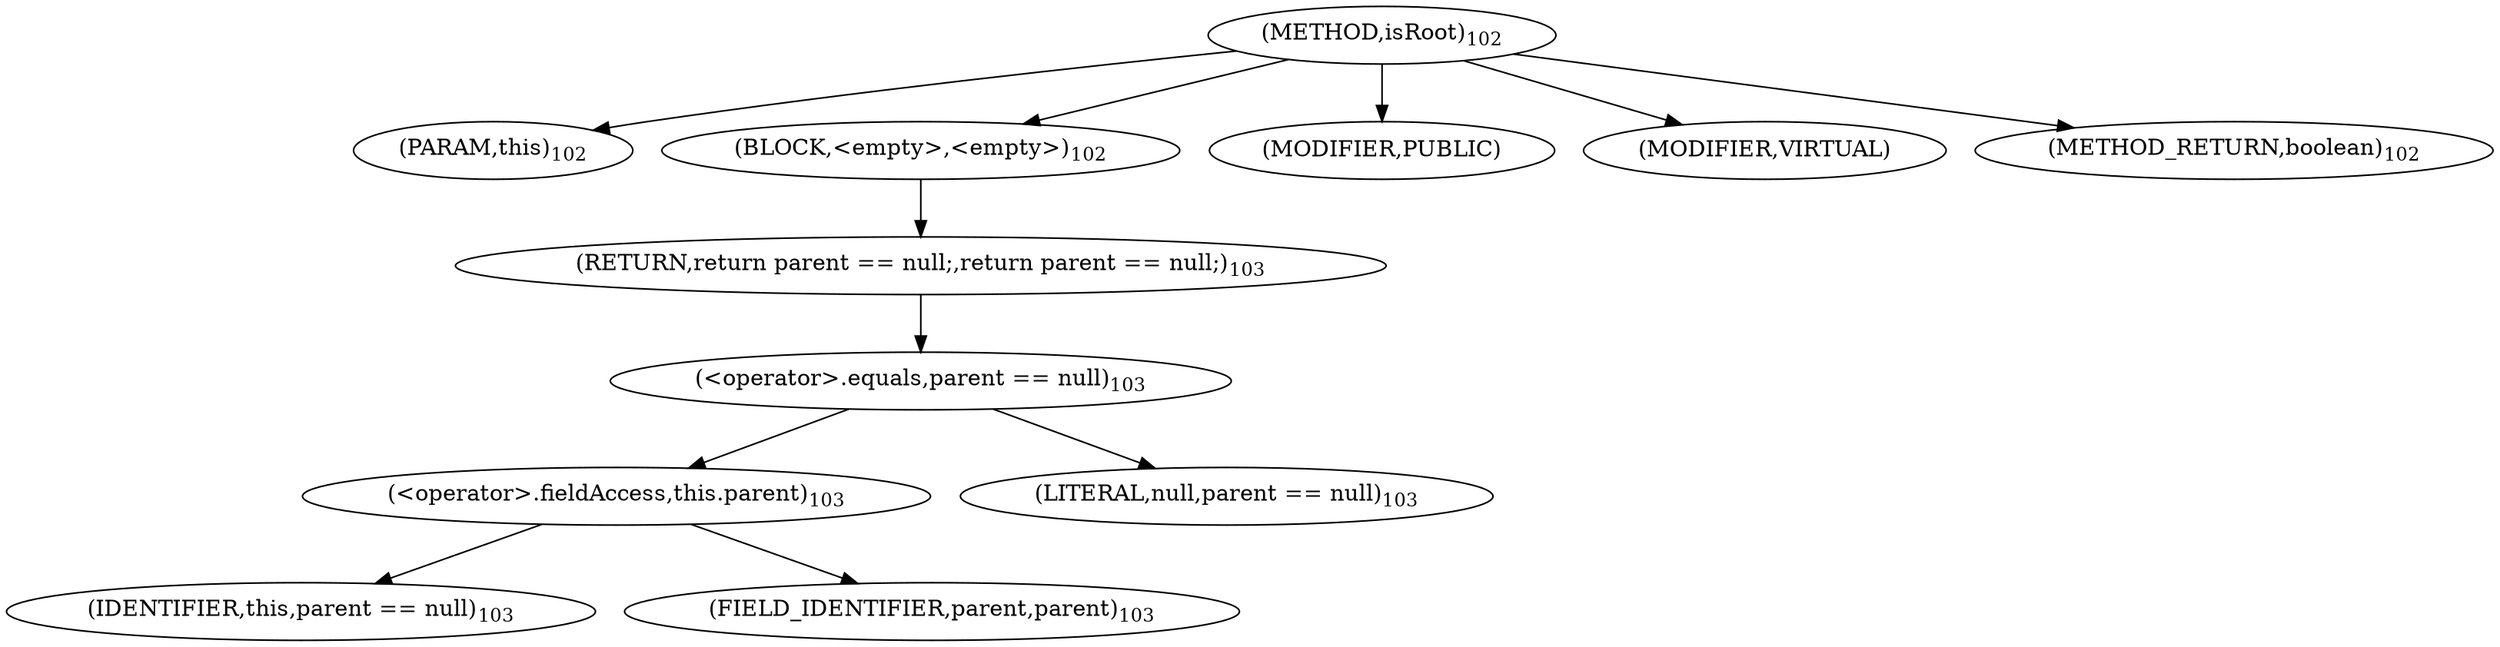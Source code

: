 digraph "isRoot" {  
"155" [label = <(METHOD,isRoot)<SUB>102</SUB>> ]
"156" [label = <(PARAM,this)<SUB>102</SUB>> ]
"157" [label = <(BLOCK,&lt;empty&gt;,&lt;empty&gt;)<SUB>102</SUB>> ]
"158" [label = <(RETURN,return parent == null;,return parent == null;)<SUB>103</SUB>> ]
"159" [label = <(&lt;operator&gt;.equals,parent == null)<SUB>103</SUB>> ]
"160" [label = <(&lt;operator&gt;.fieldAccess,this.parent)<SUB>103</SUB>> ]
"161" [label = <(IDENTIFIER,this,parent == null)<SUB>103</SUB>> ]
"162" [label = <(FIELD_IDENTIFIER,parent,parent)<SUB>103</SUB>> ]
"163" [label = <(LITERAL,null,parent == null)<SUB>103</SUB>> ]
"164" [label = <(MODIFIER,PUBLIC)> ]
"165" [label = <(MODIFIER,VIRTUAL)> ]
"166" [label = <(METHOD_RETURN,boolean)<SUB>102</SUB>> ]
  "155" -> "156" 
  "155" -> "157" 
  "155" -> "164" 
  "155" -> "165" 
  "155" -> "166" 
  "157" -> "158" 
  "158" -> "159" 
  "159" -> "160" 
  "159" -> "163" 
  "160" -> "161" 
  "160" -> "162" 
}
